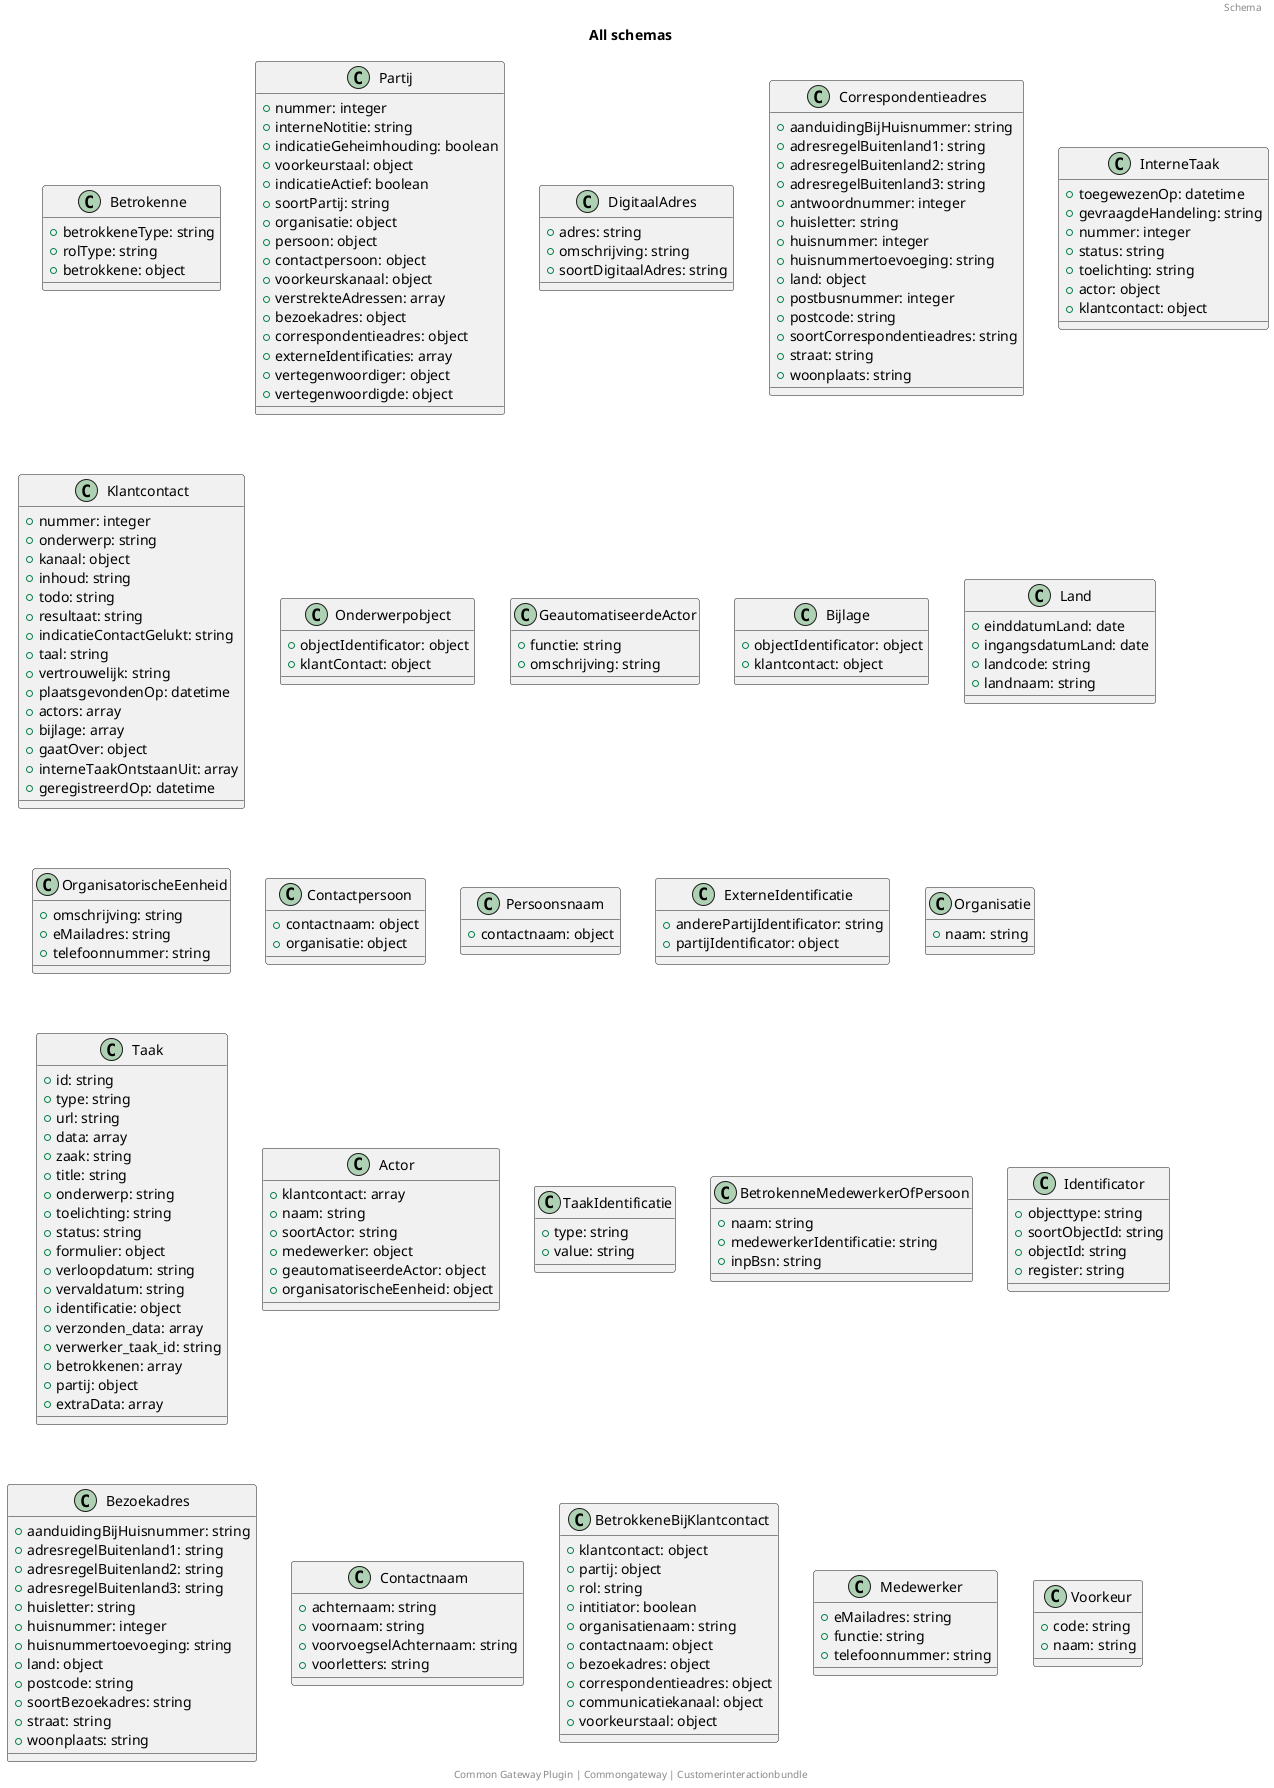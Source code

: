 @startuml
title: All schemas
footer: Common Gateway Plugin | Commongateway | Customerinteractionbundle 
header: Schema
class Betrokenne {
  + betrokkeneType: string
  + rolType: string
  + betrokkene: object
}
class Partij {
  + nummer: integer
  + interneNotitie: string
  + indicatieGeheimhouding: boolean
  + voorkeurstaal: object
  + indicatieActief: boolean
  + soortPartij: string
  + organisatie: object
  + persoon: object
  + contactpersoon: object
  + voorkeurskanaal: object
  + verstrekteAdressen: array
  + bezoekadres: object
  + correspondentieadres: object
  + externeIdentificaties: array
  + vertegenwoordiger: object
  + vertegenwoordigde: object
}
class DigitaalAdres {
  + adres: string
  + omschrijving: string
  + soortDigitaalAdres: string
}
class Correspondentieadres {
  + aanduidingBijHuisnummer: string
  + adresregelBuitenland1: string
  + adresregelBuitenland2: string
  + adresregelBuitenland3: string
  + antwoordnummer: integer
  + huisletter: string
  + huisnummer: integer
  + huisnummertoevoeging: string
  + land: object
  + postbusnummer: integer
  + postcode: string
  + soortCorrespondentieadres: string
  + straat: string
  + woonplaats: string
}
class InterneTaak {
  + toegewezenOp: datetime
  + gevraagdeHandeling: string
  + nummer: integer
  + status: string
  + toelichting: string
  + actor: object
  + klantcontact: object
}
class Klantcontact {
  + nummer: integer
  + onderwerp: string
  + kanaal: object
  + inhoud: string
  + todo: string
  + resultaat: string
  + indicatieContactGelukt: string
  + taal: string
  + vertrouwelijk: string
  + plaatsgevondenOp: datetime
  + actors: array
  + bijlage: array
  + gaatOver: object
  + interneTaakOntstaanUit: array
  + geregistreerdOp: datetime
}
class Onderwerpobject {
  + objectIdentificator: object
  + klantContact: object
}
class GeautomatiseerdeActor {
  + functie: string
  + omschrijving: string
}
class Bijlage {
  + objectIdentificator: object
  + klantcontact: object
}
class Land {
  + einddatumLand: date
  + ingangsdatumLand: date
  + landcode: string
  + landnaam: string
}
class OrganisatorischeEenheid {
  + omschrijving: string
  + eMailadres: string
  + telefoonnummer: string
}
class Contactpersoon {
  + contactnaam: object
  + organisatie: object
}
class Persoonsnaam {
  + contactnaam: object
}
class ExterneIdentificatie {
  + anderePartijIdentificator: string
  + partijIdentificator: object
}
class Organisatie {
  + naam: string
}
class Taak {
  + id: string
  + type: string
  + url: string
  + data: array
  + zaak: string
  + title: string
  + onderwerp: string
  + toelichting: string
  + status: string
  + formulier: object
  + verloopdatum: string
  + vervaldatum: string
  + identificatie: object
  + verzonden_data: array
  + verwerker_taak_id: string
  + betrokkenen: array
  + partij: object
  + extraData: array
}
class Actor {
  + klantcontact: array
  + naam: string
  + soortActor: string
  + medewerker: object
  + geautomatiseerdeActor: object
  + organisatorischeEenheid: object
}
class TaakIdentificatie {
  + type: string
  + value: string
}
class BetrokenneMedewerkerOfPersoon {
  + naam: string
  + medewerkerIdentificatie: string
  + inpBsn: string
}
class Identificator {
  + objecttype: string
  + soortObjectId: string
  + objectId: string
  + register: string
}
class Bezoekadres {
  + aanduidingBijHuisnummer: string
  + adresregelBuitenland1: string
  + adresregelBuitenland2: string
  + adresregelBuitenland3: string
  + huisletter: string
  + huisnummer: integer
  + huisnummertoevoeging: string
  + land: object
  + postcode: string
  + soortBezoekadres: string
  + straat: string
  + woonplaats: string
}
class Contactnaam {
  + achternaam: string
  + voornaam: string
  + voorvoegselAchternaam: string
  + voorletters: string
}
class BetrokkeneBijKlantcontact {
  + klantcontact: object
  + partij: object
  + rol: string
  + intitiator: boolean
  + organisatienaam: string
  + contactnaam: object
  + bezoekadres: object
  + correspondentieadres: object
  + communicatiekanaal: object
  + voorkeurstaal: object
}
class Medewerker {
  + eMailadres: string
  + functie: string
  + telefoonnummer: string
}
class Voorkeur {
  + code: string
  + naam: string
}
@enduml
